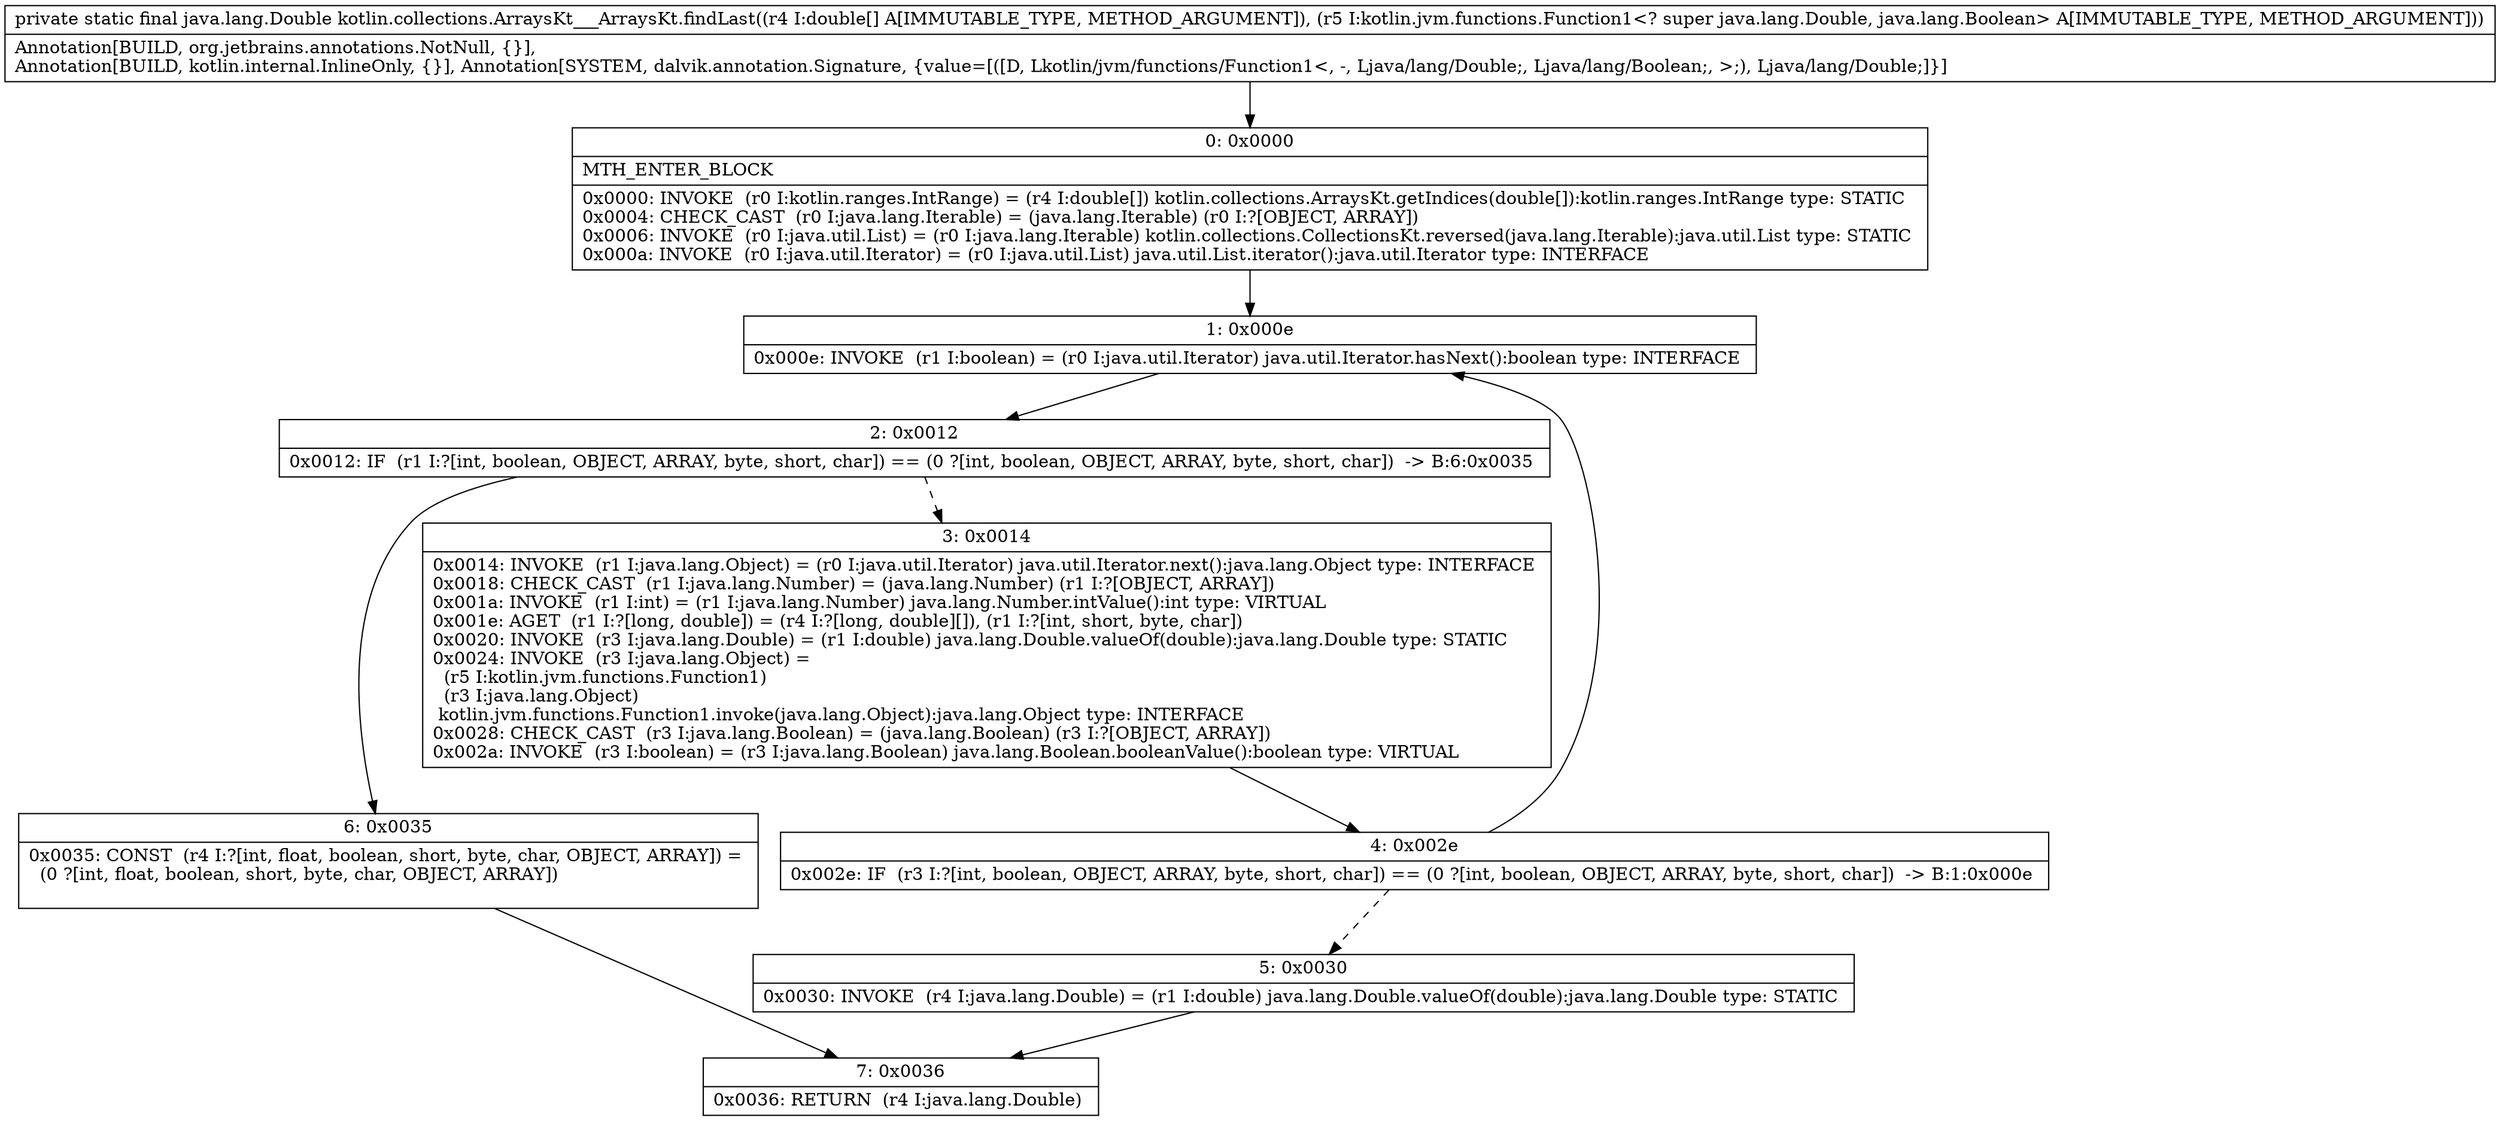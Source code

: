 digraph "CFG forkotlin.collections.ArraysKt___ArraysKt.findLast([DLkotlin\/jvm\/functions\/Function1;)Ljava\/lang\/Double;" {
Node_0 [shape=record,label="{0\:\ 0x0000|MTH_ENTER_BLOCK\l|0x0000: INVOKE  (r0 I:kotlin.ranges.IntRange) = (r4 I:double[]) kotlin.collections.ArraysKt.getIndices(double[]):kotlin.ranges.IntRange type: STATIC \l0x0004: CHECK_CAST  (r0 I:java.lang.Iterable) = (java.lang.Iterable) (r0 I:?[OBJECT, ARRAY]) \l0x0006: INVOKE  (r0 I:java.util.List) = (r0 I:java.lang.Iterable) kotlin.collections.CollectionsKt.reversed(java.lang.Iterable):java.util.List type: STATIC \l0x000a: INVOKE  (r0 I:java.util.Iterator) = (r0 I:java.util.List) java.util.List.iterator():java.util.Iterator type: INTERFACE \l}"];
Node_1 [shape=record,label="{1\:\ 0x000e|0x000e: INVOKE  (r1 I:boolean) = (r0 I:java.util.Iterator) java.util.Iterator.hasNext():boolean type: INTERFACE \l}"];
Node_2 [shape=record,label="{2\:\ 0x0012|0x0012: IF  (r1 I:?[int, boolean, OBJECT, ARRAY, byte, short, char]) == (0 ?[int, boolean, OBJECT, ARRAY, byte, short, char])  \-\> B:6:0x0035 \l}"];
Node_3 [shape=record,label="{3\:\ 0x0014|0x0014: INVOKE  (r1 I:java.lang.Object) = (r0 I:java.util.Iterator) java.util.Iterator.next():java.lang.Object type: INTERFACE \l0x0018: CHECK_CAST  (r1 I:java.lang.Number) = (java.lang.Number) (r1 I:?[OBJECT, ARRAY]) \l0x001a: INVOKE  (r1 I:int) = (r1 I:java.lang.Number) java.lang.Number.intValue():int type: VIRTUAL \l0x001e: AGET  (r1 I:?[long, double]) = (r4 I:?[long, double][]), (r1 I:?[int, short, byte, char]) \l0x0020: INVOKE  (r3 I:java.lang.Double) = (r1 I:double) java.lang.Double.valueOf(double):java.lang.Double type: STATIC \l0x0024: INVOKE  (r3 I:java.lang.Object) = \l  (r5 I:kotlin.jvm.functions.Function1)\l  (r3 I:java.lang.Object)\l kotlin.jvm.functions.Function1.invoke(java.lang.Object):java.lang.Object type: INTERFACE \l0x0028: CHECK_CAST  (r3 I:java.lang.Boolean) = (java.lang.Boolean) (r3 I:?[OBJECT, ARRAY]) \l0x002a: INVOKE  (r3 I:boolean) = (r3 I:java.lang.Boolean) java.lang.Boolean.booleanValue():boolean type: VIRTUAL \l}"];
Node_4 [shape=record,label="{4\:\ 0x002e|0x002e: IF  (r3 I:?[int, boolean, OBJECT, ARRAY, byte, short, char]) == (0 ?[int, boolean, OBJECT, ARRAY, byte, short, char])  \-\> B:1:0x000e \l}"];
Node_5 [shape=record,label="{5\:\ 0x0030|0x0030: INVOKE  (r4 I:java.lang.Double) = (r1 I:double) java.lang.Double.valueOf(double):java.lang.Double type: STATIC \l}"];
Node_6 [shape=record,label="{6\:\ 0x0035|0x0035: CONST  (r4 I:?[int, float, boolean, short, byte, char, OBJECT, ARRAY]) = \l  (0 ?[int, float, boolean, short, byte, char, OBJECT, ARRAY])\l \l}"];
Node_7 [shape=record,label="{7\:\ 0x0036|0x0036: RETURN  (r4 I:java.lang.Double) \l}"];
MethodNode[shape=record,label="{private static final java.lang.Double kotlin.collections.ArraysKt___ArraysKt.findLast((r4 I:double[] A[IMMUTABLE_TYPE, METHOD_ARGUMENT]), (r5 I:kotlin.jvm.functions.Function1\<? super java.lang.Double, java.lang.Boolean\> A[IMMUTABLE_TYPE, METHOD_ARGUMENT]))  | Annotation[BUILD, org.jetbrains.annotations.NotNull, \{\}], \lAnnotation[BUILD, kotlin.internal.InlineOnly, \{\}], Annotation[SYSTEM, dalvik.annotation.Signature, \{value=[([D, Lkotlin\/jvm\/functions\/Function1\<, \-, Ljava\/lang\/Double;, Ljava\/lang\/Boolean;, \>;), Ljava\/lang\/Double;]\}]\l}"];
MethodNode -> Node_0;
Node_0 -> Node_1;
Node_1 -> Node_2;
Node_2 -> Node_3[style=dashed];
Node_2 -> Node_6;
Node_3 -> Node_4;
Node_4 -> Node_1;
Node_4 -> Node_5[style=dashed];
Node_5 -> Node_7;
Node_6 -> Node_7;
}

